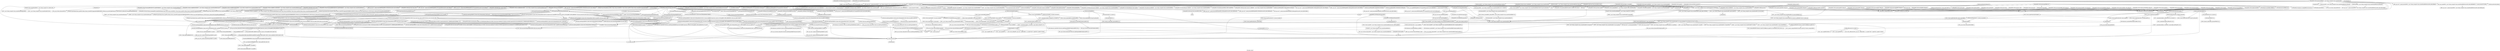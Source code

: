 digraph "Call graph: group.ll" {
	label="Call graph: group.ll";

	Node0x560715e58180 [shape=record,label="{_ZN9LAMMPS_NS5GroupC2EPNS_6LAMMPSE}"];
	Node0x560715e58180 -> Node0x560715e02100;
	Node0x560715e58180 -> Node0x560715e5e280;
	Node0x560715e58180 -> Node0x560715e5ca40;
	Node0x560715e58180 -> Node0x560715f08360;
	Node0x560715e58180 -> Node0x560715ea7ad0;
	Node0x560715e58180 -> Node0x560715eaa4f0;
	Node0x560715e58180 -> Node0x560715e599c0;
	Node0x560715e58180 -> Node0x560715ec19e0;
	Node0x560715e58180 -> Node0x560715eb6e60;
	Node0x560715e02100 [shape=record,label="{_ZN9LAMMPS_NS8PointersC2EPNS_6LAMMPSE}"];
	Node0x5607160c0900 [shape=record,label="{_ZN3fmt6v9_lmp7vformatB5cxx11ENS0_17basic_string_viewIcEENS0_17basic_format_argsINS0_20basic_format_contextINS0_8appenderEcEEEE}"];
	Node0x560715e5e280 [shape=record,label="{MPI_Comm_rank}"];
	Node0x560715f07dc0 [shape=record,label="{__gxx_personality_v0}"];
	Node0x560715e5ca40 [shape=record,label="{_Znam}"];
	Node0x560715eb6e60 [shape=record,label="{_ZN9LAMMPS_NS5utils6strdupERKNSt7__cxx1112basic_stringIcSt11char_traitsIcESaIcEEE}"];
	Node0x560715e599c0 [shape=record,label="{_ZNSaIcEC1Ev}"];
	Node0x560715ec19e0 [shape=record,label="{_ZNSt7__cxx1112basic_stringIcSt11char_traitsIcESaIcEEC2IS3_EEPKcRKS3_}"];
	Node0x560715ec19e0 -> Node0x560715ddd310;
	Node0x560715ec19e0 -> Node0x560715e79d70;
	Node0x560715ec19e0 -> Node0x560715f38fd0;
	Node0x560715ec19e0 -> Node0x560715f55aa0;
	Node0x560715ec19e0 -> Node0x560715f4db90;
	Node0x560715eaa4f0 [shape=record,label="{_ZNSt7__cxx1112basic_stringIcSt11char_traitsIcESaIcEED1Ev}"];
	Node0x560715ea7ad0 [shape=record,label="{_ZNSaIcED1Ev}"];
	Node0x560715f44890 [shape=record,label="{_ZN9LAMMPS_NS5GroupD2Ev}"];
	Node0x560715f44890 -> Node0x560715f5c190;
	Node0x560715f44890 -> Node0x560715f08360;
	Node0x560715f5c190 [shape=record,label="{_ZdaPv}"];
	Node0x560715f8d680 [shape=record,label="{_ZN9LAMMPS_NS5GroupD0Ev}"];
	Node0x560715f8d680 -> Node0x560715f85dd0;
	Node0x560715f85dd0 [shape=record,label="{_ZdlPv}"];
	Node0x560715f82920 [shape=record,label="{_ZN9LAMMPS_NS5Group6assignEiPPc}"];
	Node0x560715f82920 -> Node0x560715e599c0;
	Node0x560715f82920 -> Node0x560715ec19e0;
	Node0x560715f82920 -> Node0x560715da5b00;
	Node0x560715f82920 -> Node0x560715ea7ad0;
	Node0x560715f82920 -> Node0x560715f67cb0;
	Node0x560715f82920 -> Node0x560715eaa4f0;
	Node0x560715f82920 -> Node0x560715d5e2d0;
	Node0x560715f82920 -> Node0x560715df7580;
	Node0x560715f82920 -> Node0x560715dc6a50;
	Node0x560715f82920 -> Node0x560715da5510;
	Node0x560715f82920 -> Node0x560715da2a20;
	Node0x560715f82920 -> Node0x5607160c2510;
	Node0x560715f82920 -> Node0x560715f05850;
	Node0x560715f82920 -> Node0x560715f98890;
	Node0x560715f82920 -> Node0x560715d9dd40;
	Node0x560715f82920 -> Node0x560715f5c190;
	Node0x560715f82920 -> Node0x560715da2aa0;
	Node0x560715f82920 -> Node0x560715da2610;
	Node0x560715f82920 -> Node0x560715fd8350;
	Node0x560715f82920 -> Node0x560715eb8020;
	Node0x560715f82920 -> Node0x560715ebbed0;
	Node0x560715f82920 -> Node0x560715ffe020;
	Node0x560715f82920 -> Node0x5607160674f0;
	Node0x560715f82920 -> Node0x56071609aeb0;
	Node0x560715f82920 -> Node0x5607160c0900;
	Node0x560715f82920 -> Node0x560715dc6ad0;
	Node0x560715f82920 -> Node0x560715dd43c0;
	Node0x560715f82920 -> Node0x560715e4b560;
	Node0x560715f82920 -> Node0x560715f38fd0;
	Node0x560715f82920 -> Node0x560715fed040;
	Node0x560715f82920 -> Node0x560715e0f370;
	Node0x560715f82920 -> Node0x560715da2360;
	Node0x560715f82920 -> Node0x560715da57a0;
	Node0x560715f82920 -> Node0x5607160fd9b0;
	Node0x560715f82920 -> Node0x5607160fdc50;
	Node0x560715f82920 -> Node0x560715da4b90;
	Node0x560715f82920 -> Node0x560715da0010;
	Node0x560715f82920 -> Node0x560715d9def0;
	Node0x560715f82920 -> Node0x560715da1c50;
	Node0x560715f82920 -> Node0x560715da0280;
	Node0x560715f82920 -> Node0x560715da5120;
	Node0x560715f82920 -> Node0x560715d9f3e0;
	Node0x560715f82920 -> Node0x560715d9e590;
	Node0x560715f82920 -> Node0x560715da47e0;
	Node0x560715f82920 -> Node0x560716059d50;
	Node0x560715f82920 -> Node0x560715da5730;
	Node0x560715f82920 -> Node0x56071607e3c0;
	Node0x560715f82920 -> Node0x56071608c040;
	Node0x560715f82920 -> Node0x5607160abd90;
	Node0x560715f82920 -> Node0x560715eef3c0;
	Node0x560715f82920 -> Node0x560715ef91c0;
	Node0x560715f82920 -> Node0x560715eb6e60;
	Node0x560715f82920 -> Node0x560715f1e690;
	Node0x560715f82920 -> Node0x560715f0da10;
	Node0x560715f82920 -> Node0x560715ec7150;
	Node0x560715f82920 -> Node0x560715dd4450;
	Node0x560715f82920 -> Node0x560715ed7190;
	Node0x560715f82920 -> Node0x560715e470f0;
	Node0x560715f82920 -> Node0x560715e8ed70;
	Node0x560715f82920 -> Node0x560715e96180;
	Node0x560715f82920 -> Node0x560715fcb3e0;
	Node0x560715f82920 -> Node0x560716051130;
	Node0x560715f82920 -> Node0x560716032b50;
	Node0x560715f82920 -> Node0x56071601fa00;
	Node0x560715f82920 -> Node0x5607160126c0;
	Node0x560715f82920 -> Node0x560715ead700;
	Node0x560715f82920 -> Node0x560715e22110;
	Node0x560715f82920 -> Node0x560715e2f910;
	Node0x560715f82920 -> Node0x560715e360d0;
	Node0x560715f82920 -> Node0x560715e41e10;
	Node0x560715f82920 -> Node0x560715f0c740;
	Node0x560715f82920 -> Node0x5607160ad0d0;
	Node0x560715f82920 -> Node0x560715dc6b60;
	Node0x560715e1ee30 [shape=record,label="{_ZNKSt7__cxx1112basic_stringIcSt11char_traitsIcESaIcEE5c_strEv}"];
	Node0x560715e21080 [shape=record,label="{_ZNSt6vectorIPcSaIS0_EEixEm}"];
	Node0x560715e21e60 [shape=record,label="{_ZN9__gnu_cxx17__normal_iteratorIPNSt7__cxx1112basic_stringIcSt11char_traitsIcESaIcEEESt6vectorIS6_SaIS6_EEEppEv}"];
	Node0x560715e23810 [shape=record,label="{_ZNSt6vectorIPcSaIS0_EE4dataEv}"];
	Node0x560715e23810 -> Node0x560715e348c0;
	Node0x560715e24a40 [shape=record,label="{_ZNSt6vectorIPcSaIS0_EED2Ev}"];
	Node0x560715e24a40 -> Node0x560715e35bd0;
	Node0x560715e24a40 -> Node0x560715e36cb0;
	Node0x560715e24a40 -> Node0x560715e2fa70;
	Node0x560715e24a40 -> Node0x560715da5b00;
	Node0x560715e25200 [shape=record,label="{_ZNSt6vectorINSt7__cxx1112basic_stringIcSt11char_traitsIcESaIcEEESaIS5_EED2Ev}"];
	Node0x560715e25200 -> Node0x560715e12100;
	Node0x560715e25200 -> Node0x560715e3a0d0;
	Node0x560715e25200 -> Node0x560715e3a900;
	Node0x560715e25200 -> Node0x560715da5b00;
	Node0x560715e3c430 [shape=record,label="{_ZN9LAMMPS_NS5Group6createERKNSt7__cxx1112basic_stringIcSt11char_traitsIcESaIcEEEPi}"];
	Node0x560715e3c430 -> Node0x560715fed040;
	Node0x560715e3c430 -> Node0x560715e599c0;
	Node0x560715e3c430 -> Node0x560715ec19e0;
	Node0x560715e3c430 -> Node0x560715eb6e60;
	Node0x560715e3c430 -> Node0x560715f1e690;
	Node0x560715e3c430 -> Node0x560715f0da10;
	Node0x560715e3c430 -> Node0x560715eaa4f0;
	Node0x560715e3c430 -> Node0x560715ea7ad0;
	Node0x560715da1b10 [shape=record,label="{_ZSteqIcSt11char_traitsIcESaIcEEbRKNSt7__cxx1112basic_stringIT_T0_T1_EEPKS5_}"];
	Node0x560715da1b10 -> Node0x560715e3ce30;
	Node0x560715e3d830 [shape=record,label="{_ZN9LAMMPS_NS5Group14find_or_createEPKc}"];
	Node0x560715e3d830 -> Node0x560715e599c0;
	Node0x560715e3d830 -> Node0x560715ec19e0;
	Node0x560715e3d830 -> Node0x560715fed040;
	Node0x560715e3d830 -> Node0x560715eaa4f0;
	Node0x560715e3d830 -> Node0x560715ea7ad0;
	Node0x560715e3d830 -> Node0x560715eb6e60;
	Node0x560715e3d830 -> Node0x560715f1e690;
	Node0x560715e3d830 -> Node0x560715f0da10;
	Node0x560715f67cb0 [shape=record,label="{_ZN9LAMMPS_NS5Error3allERKNSt7__cxx1112basic_stringIcSt11char_traitsIcESaIcEEEiS8_}"];
	Node0x560715f98890 [shape=record,label="{_ZN9LAMMPS_NS5utils16missing_cmd_argsERKNSt7__cxx1112basic_stringIcSt11char_traitsIcESaIcEEEiS8_PNS_5ErrorE}"];
	Node0x560715ffe020 [shape=record,label="{strcmp}"];
	Node0x560715fed040 [shape=record,label="{_ZN9LAMMPS_NS5Group4findERKNSt7__cxx1112basic_stringIcSt11char_traitsIcESaIcEEE}"];
	Node0x560715fed040 -> Node0x560715da1b10;
	Node0x560715fd8350 [shape=record,label="{_ZN9LAMMPS_NS5Error3allIJRPcEEEvRKNSt7__cxx1112basic_stringIcSt11char_traitsIcESaIcEEEiSB_DpOT_}"];
	Node0x560715fd8350 -> Node0x560715da24f0;
	Node0x560715fd8350 -> Node0x560715da4f90;
	Node0x560715fd8350 -> Node0x560715da5d30;
	Node0x560715fcb3e0 [shape=record,label="{_ZN9LAMMPS_NS6Modify12get_fix_listEv}"];
	Node0x560716051130 [shape=record,label="{_ZNKSt6vectorIPN9LAMMPS_NS3FixESaIS2_EE5beginEv}"];
	Node0x560716051130 -> Node0x560715d9c9e0;
	Node0x560716032b50 [shape=record,label="{_ZNKSt6vectorIPN9LAMMPS_NS3FixESaIS2_EE3endEv}"];
	Node0x560716032b50 -> Node0x560715d9c9e0;
	Node0x56071601fa00 [shape=record,label="{_ZN9__gnu_cxxneIPKPN9LAMMPS_NS3FixESt6vectorIS3_SaIS3_EEEEbRKNS_17__normal_iteratorIT_T0_EESE_}"];
	Node0x56071601fa00 -> Node0x560715da5450;
	Node0x5607160126c0 [shape=record,label="{_ZNK9__gnu_cxx17__normal_iteratorIPKPN9LAMMPS_NS3FixESt6vectorIS3_SaIS3_EEEdeEv}"];
	Node0x560715dd4450 [shape=record,label="{_ZN9LAMMPS_NS5Error3allIJRPcS3_EEEvRKNSt7__cxx1112basic_stringIcSt11char_traitsIcESaIcEEEiSB_DpOT_}"];
	Node0x560715dd4450 -> Node0x560715da24f0;
	Node0x560715dd4450 -> Node0x560715dc6ad0;
	Node0x560715dd4450 -> Node0x560715da5d30;
	Node0x560715dc6b60 [shape=record,label="{_ZN9__gnu_cxx17__normal_iteratorIPKPN9LAMMPS_NS3FixESt6vectorIS3_SaIS3_EEEppEv}"];
	Node0x5607160ad0d0 [shape=record,label="{_ZN9LAMMPS_NS6Modify16get_compute_listEv}"];
	Node0x560715f0c740 [shape=record,label="{_ZNKSt6vectorIPN9LAMMPS_NS7ComputeESaIS2_EE5beginEv}"];
	Node0x560715f0c740 -> Node0x560715d9f030;
	Node0x560715e41e10 [shape=record,label="{_ZNKSt6vectorIPN9LAMMPS_NS7ComputeESaIS2_EE3endEv}"];
	Node0x560715e41e10 -> Node0x560715d9f030;
	Node0x560715e360d0 [shape=record,label="{_ZN9__gnu_cxxneIPKPN9LAMMPS_NS7ComputeESt6vectorIS3_SaIS3_EEEEbRKNS_17__normal_iteratorIT_T0_EESE_}"];
	Node0x560715e360d0 -> Node0x560715dc0410;
	Node0x560715e2f910 [shape=record,label="{_ZNK9__gnu_cxx17__normal_iteratorIPKPN9LAMMPS_NS7ComputeESt6vectorIS3_SaIS3_EEEdeEv}"];
	Node0x560715e22110 [shape=record,label="{_ZN9__gnu_cxx17__normal_iteratorIPKPN9LAMMPS_NS7ComputeESt6vectorIS3_SaIS3_EEEppEv}"];
	Node0x560715ead700 [shape=record,label="{_ZN9LAMMPS_NS6Output13get_dump_listEv}"];
	Node0x560715e96180 [shape=record,label="{_ZNKSt6vectorIPN9LAMMPS_NS4DumpESaIS2_EE5beginEv}"];
	Node0x560715e96180 -> Node0x560715dbe3a0;
	Node0x560715e8ed70 [shape=record,label="{_ZNKSt6vectorIPN9LAMMPS_NS4DumpESaIS2_EE3endEv}"];
	Node0x560715e8ed70 -> Node0x560715dbe3a0;
	Node0x560715e470f0 [shape=record,label="{_ZN9__gnu_cxxneIPKPN9LAMMPS_NS4DumpESt6vectorIS3_SaIS3_EEEEbRKNS_17__normal_iteratorIT_T0_EESE_}"];
	Node0x560715e470f0 -> Node0x560715dc20f0;
	Node0x560715ed7190 [shape=record,label="{_ZNK9__gnu_cxx17__normal_iteratorIPKPN9LAMMPS_NS4DumpESt6vectorIS3_SaIS3_EEEdeEv}"];
	Node0x560715ec7150 [shape=record,label="{_ZN9__gnu_cxx17__normal_iteratorIPKPN9LAMMPS_NS4DumpESt6vectorIS3_SaIS3_EEEppEv}"];
	Node0x560715eb8020 [shape=record,label="{_ZN9LAMMPS_NS6Modify10delete_fixERKNSt7__cxx1112basic_stringIcSt11char_traitsIcESaIcEEE}"];
	Node0x560715ebbed0 [shape=record,label="{_ZStplIcSt11char_traitsIcESaIcEENSt7__cxx1112basic_stringIT_T0_T1_EEOS8_PKS5_}"];
	Node0x560715ebbed0 -> Node0x560715dc2be0;
	Node0x560715ebbed0 -> Node0x560715dc79f0;
	Node0x560715f0da10 [shape=record,label="{_ZN9LAMMPS_NS5Error3allIJRKiEEEvRKNSt7__cxx1112basic_stringIcSt11char_traitsIcESaIcEEEiSB_DpOT_}"];
	Node0x560715f0da10 -> Node0x560715da24f0;
	Node0x560715f0da10 -> Node0x560715dc82c0;
	Node0x560715f0da10 -> Node0x560715da5d30;
	Node0x560715f1e690 [shape=record,label="{_ZN9LAMMPS_NS5Group11find_unusedEv}"];
	Node0x560715ef91c0 [shape=record,label="{_ZNK9LAMMPS_NS6Domain16get_region_by_idERKNSt7__cxx1112basic_stringIcSt11char_traitsIcESaIcEEE}"];
	Node0x560715eef3c0 [shape=record,label="{_ZN9LAMMPS_NS6Region8prematchEv}"];
	Node0x5607160abd90 [shape=record,label="{_ZN9LAMMPS_NS6Region5matchEddd}"];
	Node0x56071608c040 [shape=record,label="{_ZN9LAMMPS_NS5utils8tnumericEPKciS2_bPNS_6LAMMPSE}"];
	Node0x56071607e3c0 [shape=record,label="{_ZN9LAMMPS_NS14ValueTokenizerC1ERKNSt7__cxx1112basic_stringIcSt11char_traitsIcESaIcEEES8_}"];
	Node0x560716059d50 [shape=record,label="{_ZN9LAMMPS_NS14ValueTokenizer11next_tagintEv}"];
	Node0x560715da5730 [shape=record,label="{_ZN9LAMMPS_NS5utils8strmatchERKNSt7__cxx1112basic_stringIcSt11char_traitsIcESaIcEEES8_}"];
	Node0x560715d9dd40 [shape=record,label="{__cxa_allocate_exception}"];
	Node0x560715da47e0 [shape=record,label="{_ZN9LAMMPS_NS18TokenizerExceptionC1ERKNSt7__cxx1112basic_stringIcSt11char_traitsIcESaIcEEES8_}"];
	Node0x560715dd2540 [shape=record,label="{_ZN9LAMMPS_NS18TokenizerExceptionD2Ev}"];
	Node0x560715dd2540 -> Node0x560715eaa4f0;
	Node0x560715dd2540 -> Node0x560715dd2c70;
	Node0x5607160c2510 [shape=record,label="{__cxa_throw}"];
	Node0x560715da2a20 [shape=record,label="{__cxa_free_exception}"];
	Node0x560715d9e590 [shape=record,label="{_ZN9LAMMPS_NS14ValueTokenizerD2Ev}"];
	Node0x560715d9e590 -> Node0x560715dd4960;
	Node0x560715da2610 [shape=record,label="{llvm.eh.typeid.for}"];
	Node0x560715da2aa0 [shape=record,label="{__cxa_begin_catch}"];
	Node0x560715d9f3e0 [shape=record,label="{_ZN9LAMMPS_NS5Error3allIJRPcPKcEEEvRKNSt7__cxx1112basic_stringIcSt11char_traitsIcESaIcEEEiSD_DpOT_}"];
	Node0x560715d9f3e0 -> Node0x560715da24f0;
	Node0x560715d9f3e0 -> Node0x560715dd6880;
	Node0x560715d9f3e0 -> Node0x560715da5d30;
	Node0x560715da5510 [shape=record,label="{__cxa_end_catch}"];
	Node0x560715da5b00 [shape=record,label="{__clang_call_terminate}"];
	Node0x560715da5b00 -> Node0x560715da2aa0;
	Node0x560715da5b00 -> Node0x560715dda790;
	Node0x560715dda790 [shape=record,label="{_ZSt9terminatev}"];
	Node0x560715da5120 [shape=record,label="{_ZN9LAMMPS_NS8Variable4findEPKc}"];
	Node0x560715da0280 [shape=record,label="{_ZN9LAMMPS_NS8Variable9atomstyleEi}"];
	Node0x560715da1c50 [shape=record,label="{_ZN9LAMMPS_NS6Memory6createIdEEPT_RS3_iPKc}"];
	Node0x560715da1c50 -> Node0x560715ddc870;
	Node0x560715d9def0 [shape=record,label="{_ZN9LAMMPS_NS8Variable12compute_atomEiiPdii}"];
	Node0x560715da0010 [shape=record,label="{_ZN9LAMMPS_NS6Memory7destroyIdEEvRPT_}"];
	Node0x560715da0010 -> Node0x560715de1d30;
	Node0x560715da4b90 [shape=record,label="{_ZN9LAMMPS_NS5Group13add_moleculesEii}"];
	Node0x560715da4b90 -> Node0x560715de9280;
	Node0x560715da4b90 -> Node0x560715dea5b0;
	Node0x560715da4b90 -> Node0x560715deb560;
	Node0x560715da4b90 -> Node0x560715ded400;
	Node0x560715da4b90 -> Node0x560715dee2a0;
	Node0x560715da4b90 -> Node0x560715def120;
	Node0x560715da4b90 -> Node0x560715defb10;
	Node0x560715da4b90 -> Node0x560715df0a10;
	Node0x560715da4b90 -> Node0x560715df3020;
	Node0x560715da4b90 -> Node0x560715df3880;
	Node0x560715da4b90 -> Node0x560715df4c00;
	Node0x560715da4b90 -> Node0x560715dd43c0;
	Node0x560715da4b90 -> Node0x560715dfabf0;
	Node0x560715da4b90 -> Node0x560715df5cb0;
	Node0x560715da4b90 -> Node0x560715df6b30;
	Node0x560715da4b90 -> Node0x560715df7760;
	Node0x560715da4b90 -> Node0x560715df91f0;
	Node0x560715da4b90 -> Node0x560715dfa250;
	Node0x560715da4b90 -> Node0x560715f85dd0;
	Node0x5607160fdc50 [shape=record,label="{_ZNSaIiEC2Ev}"];
	Node0x5607160fdc50 -> Node0x560715dfc4a0;
	Node0x5607160fd9b0 [shape=record,label="{_ZNSt6vectorIiSaIiEEC2EmRKS0_}"];
	Node0x5607160fd9b0 -> Node0x560715dfd2e0;
	Node0x5607160fd9b0 -> Node0x560715e01470;
	Node0x5607160fd9b0 -> Node0x560715e023b0;
	Node0x5607160fd9b0 -> Node0x560715e02d80;
	Node0x560715da57a0 [shape=record,label="{_ZNSaIiED2Ev}"];
	Node0x560715da57a0 -> Node0x560715e060b0;
	Node0x560715da2360 [shape=record,label="{_ZNSt6vectorIiSaIiEEixEm}"];
	Node0x560715e0f370 [shape=record,label="{_ZNSt6vectorIiSaIiEED2Ev}"];
	Node0x560715e0f370 -> Node0x560715e07120;
	Node0x560715e0f370 -> Node0x560715e08a50;
	Node0x560715e0f370 -> Node0x560715e02d80;
	Node0x560715e0f370 -> Node0x560715da5b00;
	Node0x56071609aeb0 [shape=record,label="{_ZNSt7__cxx1112basic_stringIcSt11char_traitsIcESaIcEEpLERKS4_}"];
	Node0x5607160674f0 [shape=record,label="{_ZN9LAMMPS_NS6Modify7add_fixERKNSt7__cxx1112basic_stringIcSt11char_traitsIcESaIcEEEi}"];
	Node0x560715f05850 [shape=record,label="{_ZN9LAMMPS_NS15LAMMPSExceptionC2ERKS0_}"];
	Node0x560715f05850 -> Node0x560715e0a5d0;
	Node0x560715f05850 -> Node0x560715e0bd70;
	Node0x560715f05850 -> Node0x560715dd2c70;
	Node0x560715e0e820 [shape=record,label="{_ZN9LAMMPS_NS15LAMMPSExceptionD2Ev}"];
	Node0x560715e0e820 -> Node0x560715eaa4f0;
	Node0x560715e0e820 -> Node0x560715dd2c70;
	Node0x560715dc6a50 [shape=record,label="{MPI_Allreduce}"];
	Node0x560715df7580 [shape=record,label="{_ZN9LAMMPS_NS5utils7logmesgIJRPcEEEvPNS_6LAMMPSERKNSt7__cxx1112basic_stringIcSt11char_traitsIcESaIcEEEDpOT_}"];
	Node0x560715df7580 -> Node0x560715da24f0;
	Node0x560715df7580 -> Node0x560715da4f90;
	Node0x560715df7580 -> Node0x560715e10c10;
	Node0x560715d5e2d0 [shape=record,label="{_ZN9LAMMPS_NS5utils7logmesgIJRdRPcEEEvPNS_6LAMMPSERKNSt7__cxx1112basic_stringIcSt11char_traitsIcESaIcEEEDpOT_}"];
	Node0x560715d5e2d0 -> Node0x560715da24f0;
	Node0x560715d5e2d0 -> Node0x560715e12d10;
	Node0x560715d5e2d0 -> Node0x560715e10c10;
	Node0x560715e13430 [shape=record,label="{_ZN9LAMMPS_NS5Group6assignERKNSt7__cxx1112basic_stringIcSt11char_traitsIcESaIcEEE}"];
	Node0x560715e13430 -> Node0x560715e14680;
	Node0x560715e13430 -> Node0x560715e15680;
	Node0x560715e13430 -> Node0x560715e17030;
	Node0x560715e13430 -> Node0x560715e178c0;
	Node0x560715e13430 -> Node0x560715e1a580;
	Node0x560715e13430 -> Node0x560715e1b9c0;
	Node0x560715e13430 -> Node0x560715e1c100;
	Node0x560715e13430 -> Node0x560715e1dab0;
	Node0x560715e13430 -> Node0x560715e1e520;
	Node0x560715e13430 -> Node0x560715e1ee30;
	Node0x560715e13430 -> Node0x560715e21080;
	Node0x560715e13430 -> Node0x560715e21e60;
	Node0x560715e13430 -> Node0x560715e25200;
	Node0x560715e13430 -> Node0x560715e24a40;
	Node0x560715e13430 -> Node0x560715e23810;
	Node0x560715e13430 -> Node0x560715f82920;
	Node0x560715e1dab0 [shape=record,label="{_ZN9__gnu_cxxneIPNSt7__cxx1112basic_stringIcSt11char_traitsIcESaIcEEESt6vectorIS6_SaIS6_EEEEbRKNS_17__normal_iteratorIT_T0_EESG_}"];
	Node0x560715e1dab0 -> Node0x560715e32340;
	Node0x560715e14680 [shape=record,label="{_ZN9LAMMPS_NS5utils11split_wordsERKNSt7__cxx1112basic_stringIcSt11char_traitsIcESaIcEEE}"];
	Node0x560715e15680 [shape=record,label="{_ZNKSt6vectorINSt7__cxx1112basic_stringIcSt11char_traitsIcESaIcEEESaIS5_EE4sizeEv}"];
	Node0x560715e17030 [shape=record,label="{_ZNSaIPcEC2Ev}"];
	Node0x560715e17030 -> Node0x560715e28d60;
	Node0x560715e178c0 [shape=record,label="{_ZNSt6vectorIPcSaIS0_EEC2EmRKS1_}"];
	Node0x560715e178c0 -> Node0x560715e2af30;
	Node0x560715e178c0 -> Node0x560715e2cd00;
	Node0x560715e178c0 -> Node0x560715e2d9b0;
	Node0x560715e178c0 -> Node0x560715e2fa70;
	Node0x560715e1a580 [shape=record,label="{_ZNSaIPcED2Ev}"];
	Node0x560715e1a580 -> Node0x560715e2ff50;
	Node0x560715e1b9c0 [shape=record,label="{_ZNSt6vectorINSt7__cxx1112basic_stringIcSt11char_traitsIcESaIcEEESaIS5_EE5beginEv}"];
	Node0x560715e1b9c0 -> Node0x560715e30b20;
	Node0x560715e1c100 [shape=record,label="{_ZNSt6vectorINSt7__cxx1112basic_stringIcSt11char_traitsIcESaIcEEESaIS5_EE3endEv}"];
	Node0x560715e1c100 -> Node0x560715e30b20;
	Node0x560715e1e520 [shape=record,label="{_ZNK9__gnu_cxx17__normal_iteratorIPNSt7__cxx1112basic_stringIcSt11char_traitsIcESaIcEEESt6vectorIS6_SaIS6_EEEdeEv}"];
	Node0x560715f11ef0 [shape=record,label="{_ZNSt12_Vector_baseINSt7__cxx1112basic_stringIcSt11char_traitsIcESaIcEEESaIS5_EE12_Vector_implD2Ev}"];
	Node0x560715f11ef0 -> Node0x560715f165f0;
	Node0x560715f15b90 [shape=record,label="{_ZNSt16allocator_traitsISaINSt7__cxx1112basic_stringIcSt11char_traitsIcESaIcEEEEE10deallocateERS6_PS5_m}"];
	Node0x560715f15b90 -> Node0x560715f16fd0;
	Node0x560715de9280 [shape=record,label="{_Znwm}"];
	Node0x560715dea5b0 [shape=record,label="{llvm.memset.p0.i64}"];
	Node0x560715deb560 [shape=record,label="{_ZNSt3mapIiiSt4lessIiESaISt4pairIKiiEEEC2Ev}"];
	Node0x560715deb560 -> Node0x560715e3e930;
	Node0x560715def120 [shape=record,label="{_ZSteqRKSt17_Rb_tree_iteratorISt4pairIKiiEES5_}"];
	Node0x560715ded400 [shape=record,label="{_ZNSt3mapIiiSt4lessIiESaISt4pairIKiiEEE4findERS3_}"];
	Node0x560715ded400 -> Node0x560715e3ff20;
	Node0x560715dee2a0 [shape=record,label="{_ZNSt3mapIiiSt4lessIiESaISt4pairIKiiEEE3endEv}"];
	Node0x560715dee2a0 -> Node0x560715e41790;
	Node0x560715defb10 [shape=record,label="{_ZNSt3mapIiiSt4lessIiESaISt4pairIKiiEEEixERS3_}"];
	Node0x560715defb10 -> Node0x560715e43760;
	Node0x560715defb10 -> Node0x560715dee2a0;
	Node0x560715defb10 -> Node0x560715def120;
	Node0x560715defb10 -> Node0x560715e44c40;
	Node0x560715defb10 -> Node0x560715e46b30;
	Node0x560715defb10 -> Node0x560715e47300;
	Node0x560715defb10 -> Node0x560715e5f850;
	Node0x560715defb10 -> Node0x560715e61dc0;
	Node0x560715defb10 -> Node0x560715e62270;
	Node0x560715defb10 -> Node0x560715dd43c0;
	Node0x560715df0a10 [shape=record,label="{_ZNKSt3mapIiiSt4lessIiESaISt4pairIKiiEEE4sizeEv}"];
	Node0x560715df0a10 -> Node0x560715e630e0;
	Node0x560715df3020 [shape=record,label="{_ZN9LAMMPS_NS6Memory6createIiEEPT_RS3_iPKc}"];
	Node0x560715df3020 -> Node0x560715ddc870;
	Node0x560715df3880 [shape=record,label="{_ZNSt17_Rb_tree_iteratorISt4pairIKiiEEC2Ev}"];
	Node0x560715df4c00 [shape=record,label="{_ZNSt3mapIiiSt4lessIiESaISt4pairIKiiEEE5beginEv}"];
	Node0x560715df4c00 -> Node0x560715e63880;
	Node0x560715dd43c0 [shape=record,label="{llvm.memcpy.p0.p0.i64}"];
	Node0x560715df5cb0 [shape=record,label="{_ZStneRKSt17_Rb_tree_iteratorISt4pairIKiiEES5_}"];
	Node0x560715df6b30 [shape=record,label="{_ZNKSt17_Rb_tree_iteratorISt4pairIKiiEEptEv}"];
	Node0x560715df6b30 -> Node0x560715e643c0;
	Node0x560715df7760 [shape=record,label="{_ZNSt17_Rb_tree_iteratorISt4pairIKiiEEppEv}"];
	Node0x560715df7760 -> Node0x560715e65cd0;
	Node0x560715e67880 [shape=record,label="{_ZN9LAMMPS_NS5Group7molringEiPcPv}"];
	Node0x560715e67880 -> Node0x560715e6aea0;
	Node0x560715e67880 -> Node0x560715defb10;
	Node0x560715e67880 -> Node0x560715ded400;
	Node0x560715e67880 -> Node0x560715dee2a0;
	Node0x560715e67880 -> Node0x560715df5cb0;
	Node0x560715df91f0 [shape=record,label="{_ZN9LAMMPS_NS4Comm4ringEiiPviPFviPcS1_ES1_S1_i}"];
	Node0x560715dfa250 [shape=record,label="{_ZNSt3mapIiiSt4lessIiESaISt4pairIKiiEEED2Ev}"];
	Node0x560715dfa250 -> Node0x560715e6c260;
	Node0x560715dfabf0 [shape=record,label="{_ZN9LAMMPS_NS6Memory7destroyIiEEvRPT_}"];
	Node0x560715dfabf0 -> Node0x560715de1d30;
	Node0x560715e6aea0 [shape=record,label="{_ZNSt3mapIiiSt4lessIiESaISt4pairIKiiEEE5clearEv}"];
	Node0x560715e6aea0 -> Node0x560715e6e590;
	Node0x560715e6fe40 [shape=record,label="{_ZN9LAMMPS_NS5Group13write_restartEP8_IO_FILE}"];
	Node0x560715e6fe40 -> Node0x560715e70a40;
	Node0x560715e6fe40 -> Node0x560715e72960;
	Node0x560715e70a40 [shape=record,label="{fwrite}"];
	Node0x560715e72960 [shape=record,label="{strlen}"];
	Node0x560715e74b20 [shape=record,label="{_ZN9LAMMPS_NS5Group12read_restartEP8_IO_FILE}"];
	Node0x560715e74b20 -> Node0x560715f5c190;
	Node0x560715e74b20 -> Node0x560715e75850;
	Node0x560715e74b20 -> Node0x560715e77150;
	Node0x560715e74b20 -> Node0x560715e5ca40;
	Node0x560715e75850 [shape=record,label="{_ZN9LAMMPS_NS5utils6sfreadEPKciPvmmP8_IO_FILES2_PNS_5ErrorE}"];
	Node0x560715e77150 [shape=record,label="{MPI_Bcast}"];
	Node0x560715e78000 [shape=record,label="{_ZN9LAMMPS_NS5Group9count_allEv}"];
	Node0x560715e78000 -> Node0x560715dc6a50;
	Node0x560715e7a390 [shape=record,label="{_ZN9LAMMPS_NS5Group5countEi}"];
	Node0x560715e7a390 -> Node0x560715dc6a50;
	Node0x560715e7ba30 [shape=record,label="{_ZN9LAMMPS_NS5Group5countEiPNS_6RegionE}"];
	Node0x560715e7ba30 -> Node0x560715eef3c0;
	Node0x560715e7ba30 -> Node0x5607160abd90;
	Node0x560715e7ba30 -> Node0x560715dc6a50;
	Node0x560715e7e4a0 [shape=record,label="{_ZN9LAMMPS_NS5Group4massEi}"];
	Node0x560715e7e4a0 -> Node0x560715dc6a50;
	Node0x560715e7ee40 [shape=record,label="{_ZN9LAMMPS_NS5Group4massEiPNS_6RegionE}"];
	Node0x560715e7ee40 -> Node0x560715eef3c0;
	Node0x560715e7ee40 -> Node0x5607160abd90;
	Node0x560715e7ee40 -> Node0x560715dc6a50;
	Node0x560715e85fb0 [shape=record,label="{_ZN9LAMMPS_NS5Group6chargeEi}"];
	Node0x560715e85fb0 -> Node0x560715dc6a50;
	Node0x560715e86be0 [shape=record,label="{_ZN9LAMMPS_NS5Group6chargeEiPNS_6RegionE}"];
	Node0x560715e86be0 -> Node0x560715eef3c0;
	Node0x560715e86be0 -> Node0x5607160abd90;
	Node0x560715e86be0 -> Node0x560715dc6a50;
	Node0x560715e893d0 [shape=record,label="{_ZN9LAMMPS_NS5Group6boundsEiPd}"];
	Node0x560715e893d0 -> Node0x560715dc6a50;
	Node0x560715e89c20 [shape=record,label="{_ZN9LAMMPS_NS5Group6boundsEiPdPNS_6RegionE}"];
	Node0x560715e89c20 -> Node0x560715eef3c0;
	Node0x560715e89c20 -> Node0x5607160abd90;
	Node0x560715e89c20 -> Node0x560715dc6a50;
	Node0x560715e8e1e0 [shape=record,label="{_ZN9LAMMPS_NS5Group3xcmEidPd}"];
	Node0x560715e8e1e0 -> Node0x560715e8f0a0;
	Node0x560715e8e1e0 -> Node0x560715e8f950;
	Node0x560715e8e1e0 -> Node0x560715dc6a50;
	Node0x560715e8f0a0 [shape=record,label="{_ZN9LAMMPS_NS6Domain5unmapEPKdiPd}"];
	Node0x560715e8f950 [shape=record,label="{llvm.fmuladd.f64}"];
	Node0x56071610efc0 [shape=record,label="{_ZN9LAMMPS_NS5Group3xcmEidPdPNS_6RegionE}"];
	Node0x56071610efc0 -> Node0x560715eef3c0;
	Node0x56071610efc0 -> Node0x5607160abd90;
	Node0x56071610efc0 -> Node0x560715e8f0a0;
	Node0x56071610efc0 -> Node0x560715e8f950;
	Node0x56071610efc0 -> Node0x560715dc6a50;
	Node0x56071610f3b0 [shape=record,label="{_ZN9LAMMPS_NS5Group3vcmEidPd}"];
	Node0x56071610f3b0 -> Node0x560715e8f950;
	Node0x56071610f3b0 -> Node0x560715dc6a50;
	Node0x56071610f430 [shape=record,label="{_ZN9LAMMPS_NS5Group3vcmEidPdPNS_6RegionE}"];
	Node0x56071610f430 -> Node0x560715eef3c0;
	Node0x56071610f430 -> Node0x5607160abd90;
	Node0x56071610f430 -> Node0x560715e8f950;
	Node0x56071610f430 -> Node0x560715dc6a50;
	Node0x56071610f890 [shape=record,label="{_ZN9LAMMPS_NS5Group3fcmEiPd}"];
	Node0x56071610f890 -> Node0x560715dc6a50;
	Node0x56071610f910 [shape=record,label="{_ZN9LAMMPS_NS5Group3fcmEiPdPNS_6RegionE}"];
	Node0x56071610f910 -> Node0x560715eef3c0;
	Node0x56071610f910 -> Node0x5607160abd90;
	Node0x56071610f910 -> Node0x560715dc6a50;
	Node0x56071610f9c0 [shape=record,label="{_ZN9LAMMPS_NS5Group2keEi}"];
	Node0x56071610f9c0 -> Node0x560715e8f950;
	Node0x56071610f9c0 -> Node0x560715dc6a50;
	Node0x56071610faf0 [shape=record,label="{_ZN9LAMMPS_NS5Group2keEiPNS_6RegionE}"];
	Node0x56071610faf0 -> Node0x560715eef3c0;
	Node0x56071610faf0 -> Node0x5607160abd90;
	Node0x56071610faf0 -> Node0x560715e8f950;
	Node0x56071610faf0 -> Node0x560715dc6a50;
	Node0x56071610ff50 [shape=record,label="{_ZN9LAMMPS_NS5Group8gyrationEidPd}"];
	Node0x56071610ff50 -> Node0x560715e8f0a0;
	Node0x56071610ff50 -> Node0x560715e8f950;
	Node0x56071610ff50 -> Node0x56071610ffd0;
	Node0x56071610ff50 -> Node0x560715dc6a50;
	Node0x56071610ffd0 [shape=record,label="{sqrt}"];
	Node0x560716110050 [shape=record,label="{_ZN9LAMMPS_NS5Group8gyrationEidPdPNS_6RegionE}"];
	Node0x560716110050 -> Node0x560715eef3c0;
	Node0x560716110050 -> Node0x5607160abd90;
	Node0x560716110050 -> Node0x560715e8f0a0;
	Node0x560716110050 -> Node0x560715e8f950;
	Node0x560716110050 -> Node0x56071610ffd0;
	Node0x560716110050 -> Node0x560715dc6a50;
	Node0x560716110250 [shape=record,label="{_ZN9LAMMPS_NS5Group6angmomEiPdS1_}"];
	Node0x560716110250 -> Node0x560715e8f0a0;
	Node0x560716110250 -> Node0x560715e8f950;
	Node0x560716110250 -> Node0x560715dc6a50;
	Node0x560716113210 [shape=record,label="{_ZN9LAMMPS_NS5Group6angmomEiPdS1_PNS_6RegionE}"];
	Node0x560716113210 -> Node0x560715eef3c0;
	Node0x560716113210 -> Node0x5607160abd90;
	Node0x560716113210 -> Node0x560715e8f0a0;
	Node0x560716113210 -> Node0x560715e8f950;
	Node0x560716113210 -> Node0x560715dc6a50;
	Node0x560716113670 [shape=record,label="{_ZN9LAMMPS_NS5Group6torqueEiPdS1_}"];
	Node0x560716113670 -> Node0x560715e8f0a0;
	Node0x560716113670 -> Node0x560715e8f950;
	Node0x560716113670 -> Node0x560715dc6a50;
	Node0x5607161136f0 [shape=record,label="{_ZN9LAMMPS_NS5Group6torqueEiPdS1_PNS_6RegionE}"];
	Node0x5607161136f0 -> Node0x560715eef3c0;
	Node0x5607161136f0 -> Node0x5607160abd90;
	Node0x5607161136f0 -> Node0x560715e8f0a0;
	Node0x5607161136f0 -> Node0x560715e8f950;
	Node0x5607161136f0 -> Node0x560715dc6a50;
	Node0x5607161138c0 [shape=record,label="{_ZN9LAMMPS_NS5Group7inertiaEiPdPA3_d}"];
	Node0x5607161138c0 -> Node0x560715e8f0a0;
	Node0x5607161138c0 -> Node0x560715e8f950;
	Node0x5607161138c0 -> Node0x560715dc6a50;
	Node0x560716113d20 [shape=record,label="{_ZN9LAMMPS_NS5Group7inertiaEiPdPA3_dPNS_6RegionE}"];
	Node0x560716113d20 -> Node0x560715eef3c0;
	Node0x560716113d20 -> Node0x5607160abd90;
	Node0x560716113d20 -> Node0x560715e8f0a0;
	Node0x560716113d20 -> Node0x560715e8f950;
	Node0x560716113d20 -> Node0x560715dc6a50;
	Node0x560716114030 [shape=record,label="{_ZN9LAMMPS_NS5Group5omegaEPdPA3_dS1_}"];
	Node0x560716114030 -> Node0x560715e8f950;
	Node0x560716114030 -> Node0x560716114340;
	Node0x560716114030 -> Node0x560715e942c0;
	Node0x560716114030 -> Node0x560715e93ad0;
	Node0x560716114030 -> Node0x560715e921d0;
	Node0x560716114030 -> Node0x560715ea7ad0;
	Node0x560716114030 -> Node0x560715eaa4f0;
	Node0x560716114030 -> Node0x560715f67cb0;
	Node0x560716114030 -> Node0x560715ec19e0;
	Node0x560716114030 -> Node0x560715e599c0;
	Node0x560716114030 -> Node0x560715e91920;
	Node0x560715e91920 [shape=record,label="{_ZN9MathEigen7jacobi3EPA3_KdPdPA3_d}"];
	Node0x560715e921d0 [shape=record,label="{_ZN9MathExtra6cross3EPKdS1_Pd}"];
	Node0x560715e921d0 -> Node0x560715e8f950;
	Node0x560715e93ad0 [shape=record,label="{_ZN9MathExtra4dot3EPKdS1_}"];
	Node0x560715e93ad0 -> Node0x560715e8f950;
	Node0x560715e942c0 [shape=record,label="{_ZN9MathExtra7negate3EPd}"];
	Node0x560716114340 [shape=record,label="{_ZN9MathExtra15angmom_to_omegaEPdS0_S0_S0_S0_S0_}"];
	Node0x560715f08360 [shape=record,label="{_ZN9LAMMPS_NS8PointersD2Ev}"];
	Node0x5607161143f0 [shape=record,label="{_ZN9LAMMPS_NS8PointersD0Ev}"];
	Node0x5607161143f0 -> Node0x560715f08360;
	Node0x5607161143f0 -> Node0x560715f85dd0;
	Node0x560715dd2c70 [shape=record,label="{_ZNSt9exceptionD2Ev}"];
	Node0x5607161144a0 [shape=record,label="{_ZN9LAMMPS_NS18TokenizerExceptionD0Ev}"];
	Node0x5607161144a0 -> Node0x560715dd2540;
	Node0x5607161144a0 -> Node0x560715f85dd0;
	Node0x560716114550 [shape=record,label="{_ZNK9LAMMPS_NS18TokenizerException4whatEv}"];
	Node0x560716114550 -> Node0x560715e1ee30;
	Node0x560715dd4960 [shape=record,label="{_ZN9LAMMPS_NS9TokenizerD2Ev}"];
	Node0x560715dd4960 -> Node0x560715eaa4f0;
	Node0x560715e0a5d0 [shape=record,label="{_ZNSt9exceptionC2ERKS_}"];
	Node0x560715e0bd70 [shape=record,label="{_ZNSt7__cxx1112basic_stringIcSt11char_traitsIcESaIcEEC1ERKS4_}"];
	Node0x560716114600 [shape=record,label="{_ZN9LAMMPS_NS15LAMMPSExceptionD0Ev}"];
	Node0x560716114600 -> Node0x560715e0e820;
	Node0x560716114600 -> Node0x560715f85dd0;
	Node0x5607161146b0 [shape=record,label="{_ZNK9LAMMPS_NS15LAMMPSException4whatEv}"];
	Node0x5607161146b0 -> Node0x560715e1ee30;
	Node0x560715e3e930 [shape=record,label="{_ZNSt8_Rb_treeIiSt4pairIKiiESt10_Select1stIS2_ESt4lessIiESaIS2_EEC2Ev}"];
	Node0x560715e3e930 -> Node0x560716114730;
	Node0x560716114730 [shape=record,label="{_ZNSt8_Rb_treeIiSt4pairIKiiESt10_Select1stIS2_ESt4lessIiESaIS2_EE13_Rb_tree_implIS6_Lb1EEC2Ev}"];
	Node0x560716114730 -> Node0x560715e95c00;
	Node0x560716114730 -> Node0x560715e96890;
	Node0x560716114730 -> Node0x560715ea4310;
	Node0x560715e95c00 [shape=record,label="{_ZNSaISt13_Rb_tree_nodeISt4pairIKiiEEEC2Ev}"];
	Node0x560715e95c00 -> Node0x560715ea5be0;
	Node0x560715e96890 [shape=record,label="{_ZNSt20_Rb_tree_key_compareISt4lessIiEEC2Ev}"];
	Node0x560715ea4310 [shape=record,label="{_ZNSt15_Rb_tree_headerC2Ev}"];
	Node0x560715ea4310 -> Node0x560715ea89a0;
	Node0x560715ea4310 -> Node0x560715da5b00;
	Node0x560715ea5be0 [shape=record,label="{_ZN9__gnu_cxx13new_allocatorISt13_Rb_tree_nodeISt4pairIKiiEEEC2Ev}"];
	Node0x560715ea89a0 [shape=record,label="{_ZNSt15_Rb_tree_header8_M_resetEv}"];
	Node0x560715e6c260 [shape=record,label="{_ZNSt8_Rb_treeIiSt4pairIKiiESt10_Select1stIS2_ESt4lessIiESaIS2_EED2Ev}"];
	Node0x560715e6c260 -> Node0x560715eaad90;
	Node0x560715e6c260 -> Node0x560715eab990;
	Node0x560715e6c260 -> Node0x560715eadaa0;
	Node0x560715e6c260 -> Node0x560715da5b00;
	Node0x560715eab990 [shape=record,label="{_ZNSt8_Rb_treeIiSt4pairIKiiESt10_Select1stIS2_ESt4lessIiESaIS2_EE8_M_eraseEPSt13_Rb_tree_nodeIS2_E}"];
	Node0x560715eab990 -> Node0x560715eae420;
	Node0x560715eab990 -> Node0x560715eab990;
	Node0x560715eab990 -> Node0x560715eaea80;
	Node0x560715eab990 -> Node0x560715eaf900;
	Node0x560715eaad90 [shape=record,label="{_ZNSt8_Rb_treeIiSt4pairIKiiESt10_Select1stIS2_ESt4lessIiESaIS2_EE8_M_beginEv}"];
	Node0x560715eadaa0 [shape=record,label="{_ZNSt8_Rb_treeIiSt4pairIKiiESt10_Select1stIS2_ESt4lessIiESaIS2_EE13_Rb_tree_implIS6_Lb1EED2Ev}"];
	Node0x560715eadaa0 -> Node0x560715eb0870;
	Node0x560715eae420 [shape=record,label="{_ZNSt8_Rb_treeIiSt4pairIKiiESt10_Select1stIS2_ESt4lessIiESaIS2_EE8_S_rightEPSt18_Rb_tree_node_base}"];
	Node0x560715eaea80 [shape=record,label="{_ZNSt8_Rb_treeIiSt4pairIKiiESt10_Select1stIS2_ESt4lessIiESaIS2_EE7_S_leftEPSt18_Rb_tree_node_base}"];
	Node0x560715eaf900 [shape=record,label="{_ZNSt8_Rb_treeIiSt4pairIKiiESt10_Select1stIS2_ESt4lessIiESaIS2_EE12_M_drop_nodeEPSt13_Rb_tree_nodeIS2_E}"];
	Node0x560715eaf900 -> Node0x560715eb3140;
	Node0x560715eaf900 -> Node0x560715eb5790;
	Node0x560715eb3140 [shape=record,label="{_ZNSt8_Rb_treeIiSt4pairIKiiESt10_Select1stIS2_ESt4lessIiESaIS2_EE15_M_destroy_nodeEPSt13_Rb_tree_nodeIS2_E}"];
	Node0x560715eb3140 -> Node0x560715eb7770;
	Node0x560715eb3140 -> Node0x560715e643c0;
	Node0x560715eb3140 -> Node0x560715eb82f0;
	Node0x560715eb3140 -> Node0x560715da5b00;
	Node0x560715eb5790 [shape=record,label="{_ZNSt8_Rb_treeIiSt4pairIKiiESt10_Select1stIS2_ESt4lessIiESaIS2_EE11_M_put_nodeEPSt13_Rb_tree_nodeIS2_E}"];
	Node0x560715eb5790 -> Node0x560715eb7770;
	Node0x560715eb5790 -> Node0x560715eba460;
	Node0x560715eb5790 -> Node0x560715da5b00;
	Node0x560715eb82f0 [shape=record,label="{_ZNSt16allocator_traitsISaISt13_Rb_tree_nodeISt4pairIKiiEEEE7destroyIS3_EEvRS5_PT_}"];
	Node0x560715eb82f0 -> Node0x560715eba810;
	Node0x560715eb7770 [shape=record,label="{_ZNSt8_Rb_treeIiSt4pairIKiiESt10_Select1stIS2_ESt4lessIiESaIS2_EE21_M_get_Node_allocatorEv}"];
	Node0x560715e643c0 [shape=record,label="{_ZNSt13_Rb_tree_nodeISt4pairIKiiEE9_M_valptrEv}"];
	Node0x560715e643c0 -> Node0x560715ebb2f0;
	Node0x560715eba810 [shape=record,label="{_ZN9__gnu_cxx13new_allocatorISt13_Rb_tree_nodeISt4pairIKiiEEE7destroyIS4_EEvPT_}"];
	Node0x560715ebb2f0 [shape=record,label="{_ZN9__gnu_cxx16__aligned_membufISt4pairIKiiEE6_M_ptrEv}"];
	Node0x560715ebb2f0 -> Node0x560715ebc580;
	Node0x560715ebc580 [shape=record,label="{_ZN9__gnu_cxx16__aligned_membufISt4pairIKiiEE7_M_addrEv}"];
	Node0x560715eba460 [shape=record,label="{_ZNSt16allocator_traitsISaISt13_Rb_tree_nodeISt4pairIKiiEEEE10deallocateERS5_PS4_m}"];
	Node0x560715eba460 -> Node0x560715ebf9e0;
	Node0x560715ebf9e0 [shape=record,label="{_ZN9__gnu_cxx13new_allocatorISt13_Rb_tree_nodeISt4pairIKiiEEE10deallocateEPS5_m}"];
	Node0x560715ebf9e0 -> Node0x560715f85dd0;
	Node0x560715eb0870 [shape=record,label="{_ZNSaISt13_Rb_tree_nodeISt4pairIKiiEEED2Ev}"];
	Node0x560715eb0870 -> Node0x560715ec29a0;
	Node0x560715ec29a0 [shape=record,label="{_ZN9__gnu_cxx13new_allocatorISt13_Rb_tree_nodeISt4pairIKiiEEED2Ev}"];
	Node0x560715dfc4a0 [shape=record,label="{_ZN9__gnu_cxx13new_allocatorIiEC2Ev}"];
	Node0x560715e060b0 [shape=record,label="{_ZN9__gnu_cxx13new_allocatorIiED2Ev}"];
	Node0x560715ddd310 [shape=record,label="{_ZNSt7__cxx1112basic_stringIcSt11char_traitsIcESaIcEE13_M_local_dataEv}"];
	Node0x560715e79d70 [shape=record,label="{_ZNSt7__cxx1112basic_stringIcSt11char_traitsIcESaIcEE12_Alloc_hiderC1EPcRKS3_}"];
	Node0x560715f55aa0 [shape=record,label="{_ZNSt7__cxx1112basic_stringIcSt11char_traitsIcESaIcEE12_M_constructIPKcEEvT_S8_}"];
	Node0x560715f55aa0 -> Node0x560715ec5970;
	Node0x560715f38fd0 [shape=record,label="{_ZNSt11char_traitsIcE6lengthEPKc}"];
	Node0x560715f38fd0 -> Node0x560715ec79b0;
	Node0x560715f38fd0 -> Node0x560715e72960;
	Node0x560715f4db90 [shape=record,label="{_ZNSt7__cxx1112basic_stringIcSt11char_traitsIcESaIcEE12_Alloc_hiderD2Ev}"];
	Node0x560715f4db90 -> Node0x560715ec9490;
	Node0x560715ec5970 [shape=record,label="{_ZNSt7__cxx1112basic_stringIcSt11char_traitsIcESaIcEE16_M_construct_auxIPKcEEvT_S8_St12__false_type}"];
	Node0x560715ec5970 -> Node0x560715ec99a0;
	Node0x560715ec99a0 [shape=record,label="{_ZNSt7__cxx1112basic_stringIcSt11char_traitsIcESaIcEE12_M_constructIPKcEEvT_S8_St20forward_iterator_tag}"];
	Node0x560715ec99a0 -> Node0x560715ecab70;
	Node0x560715ec99a0 -> Node0x560715ecda70;
	Node0x560715ec99a0 -> Node0x560715ecf530;
	Node0x560715ec99a0 -> Node0x560715ecffa0;
	Node0x560715ec99a0 -> Node0x560715ed33c0;
	Node0x560715ec99a0 -> Node0x560715ed4bc0;
	Node0x560715ec99a0 -> Node0x560715ed6d30;
	Node0x560715ec99a0 -> Node0x560715ed74c0;
	Node0x560715ec99a0 -> Node0x560715da2aa0;
	Node0x560715ec99a0 -> Node0x560715ed7f30;
	Node0x560715ec99a0 -> Node0x560715eda5d0;
	Node0x560715ec99a0 -> Node0x560715da5510;
	Node0x560715ec99a0 -> Node0x560715edb590;
	Node0x560715ec99a0 -> Node0x560715da5b00;
	Node0x560715ecab70 [shape=record,label="{_ZN9__gnu_cxx17__is_null_pointerIKcEEbPT_}"];
	Node0x560715ecda70 [shape=record,label="{_ZSt19__throw_logic_errorPKc}"];
	Node0x560715ecf530 [shape=record,label="{_ZSt8distanceIPKcENSt15iterator_traitsIT_E15difference_typeES3_S3_}"];
	Node0x560715ecf530 -> Node0x560715edbe40;
	Node0x560715ecf530 -> Node0x560715ede0e0;
	Node0x560715ed33c0 [shape=record,label="{_ZNSt7__cxx1112basic_stringIcSt11char_traitsIcESaIcEE7_M_dataEPc}"];
	Node0x560715ecffa0 [shape=record,label="{_ZNSt7__cxx1112basic_stringIcSt11char_traitsIcESaIcEE9_M_createERmm}"];
	Node0x560715ed4bc0 [shape=record,label="{_ZNSt7__cxx1112basic_stringIcSt11char_traitsIcESaIcEE11_M_capacityEm}"];
	Node0x560715ed74c0 [shape=record,label="{_ZNSt7__cxx1112basic_stringIcSt11char_traitsIcESaIcEE13_S_copy_charsEPcPKcS7_}"];
	Node0x560715ed6d30 [shape=record,label="{_ZNKSt7__cxx1112basic_stringIcSt11char_traitsIcESaIcEE7_M_dataEv}"];
	Node0x560715ed7f30 [shape=record,label="{_ZNSt7__cxx1112basic_stringIcSt11char_traitsIcESaIcEE10_M_disposeEv}"];
	Node0x560715eda5d0 [shape=record,label="{__cxa_rethrow}"];
	Node0x560715edb590 [shape=record,label="{_ZNSt7__cxx1112basic_stringIcSt11char_traitsIcESaIcEE13_M_set_lengthEm}"];
	Node0x560715ede0e0 [shape=record,label="{_ZSt10__distanceIPKcENSt15iterator_traitsIT_E15difference_typeES3_S3_St26random_access_iterator_tag}"];
	Node0x560715edbe40 [shape=record,label="{_ZSt19__iterator_categoryIPKcENSt15iterator_traitsIT_E17iterator_categoryERKS3_}"];
	Node0x560715ec79b0 [shape=record,label="{_ZN9__gnu_cxx11char_traitsIcE6lengthEPKc}"];
	Node0x560715ec79b0 -> Node0x560715ee3d80;
	Node0x560715ee3d80 [shape=record,label="{_ZN9__gnu_cxx11char_traitsIcE2eqERKcS3_}"];
	Node0x560715ec9490 [shape=record,label="{_ZNSaIcED2Ev}"];
	Node0x560715da5d30 [shape=record,label="{_ZN9LAMMPS_NS5Error4_allERKNSt7__cxx1112basic_stringIcSt11char_traitsIcESaIcEEEiN3fmt6v9_lmp17basic_string_viewIcEENSA_17basic_format_argsINSA_20basic_format_contextINSA_8appenderEcEEEE}"];
	Node0x560715da24f0 [shape=record,label="{_ZN3fmt6v9_lmp17basic_string_viewIcEC2ISt11char_traitsIcESaIcEEERKNSt7__cxx1112basic_stringIcT_T0_EE}"];
	Node0x560715da24f0 -> Node0x560715ee6d70;
	Node0x560715da24f0 -> Node0x560715ee8550;
	Node0x560715da4f90 [shape=record,label="{_ZN3fmt6v9_lmp16make_format_argsINS0_20basic_format_contextINS0_8appenderEcEEJRPcEEENS0_16format_arg_storeIT_JDpNSt9remove_cvINSt16remove_referenceIT0_E4typeEE4typeEEEEDpOSB_}"];
	Node0x560715da4f90 -> Node0x560715dd43c0;
	Node0x560715ee6d70 [shape=record,label="{_ZNKSt7__cxx1112basic_stringIcSt11char_traitsIcESaIcEE4dataEv}"];
	Node0x560715ee8550 [shape=record,label="{_ZNKSt7__cxx1112basic_stringIcSt11char_traitsIcESaIcEE4sizeEv}"];
	Node0x560715d9c9e0 [shape=record,label="{_ZN9__gnu_cxx17__normal_iteratorIPKPN9LAMMPS_NS3FixESt6vectorIS3_SaIS3_EEEC2ERKS5_}"];
	Node0x560715da5450 [shape=record,label="{_ZNK9__gnu_cxx17__normal_iteratorIPKPN9LAMMPS_NS3FixESt6vectorIS3_SaIS3_EEE4baseEv}"];
	Node0x560715dc6ad0 [shape=record,label="{_ZN3fmt6v9_lmp16make_format_argsINS0_20basic_format_contextINS0_8appenderEcEEJRPcS6_EEENS0_16format_arg_storeIT_JDpNSt9remove_cvINSt16remove_referenceIT0_E4typeEE4typeEEEEDpOSB_}"];
	Node0x560715dc6ad0 -> Node0x560715dd43c0;
	Node0x560715d9f030 [shape=record,label="{_ZN9__gnu_cxx17__normal_iteratorIPKPN9LAMMPS_NS7ComputeESt6vectorIS3_SaIS3_EEEC2ERKS5_}"];
	Node0x560715dc0410 [shape=record,label="{_ZNK9__gnu_cxx17__normal_iteratorIPKPN9LAMMPS_NS7ComputeESt6vectorIS3_SaIS3_EEE4baseEv}"];
	Node0x560715dbe3a0 [shape=record,label="{_ZN9__gnu_cxx17__normal_iteratorIPKPN9LAMMPS_NS4DumpESt6vectorIS3_SaIS3_EEEC2ERKS5_}"];
	Node0x560715dc20f0 [shape=record,label="{_ZNK9__gnu_cxx17__normal_iteratorIPKPN9LAMMPS_NS4DumpESt6vectorIS3_SaIS3_EEE4baseEv}"];
	Node0x560715dc2be0 [shape=record,label="{_ZNSt7__cxx1112basic_stringIcSt11char_traitsIcESaIcEE6appendEPKc}"];
	Node0x560715dc79f0 [shape=record,label="{_ZNSt7__cxx1112basic_stringIcSt11char_traitsIcESaIcEEC1EOS4_}"];
	Node0x560715dc82c0 [shape=record,label="{_ZN3fmt6v9_lmp16make_format_argsINS0_20basic_format_contextINS0_8appenderEcEEJRKiEEENS0_16format_arg_storeIT_JDpNSt9remove_cvINSt16remove_referenceIT0_E4typeEE4typeEEEEDpOSB_}"];
	Node0x560715dc82c0 -> Node0x560715dd43c0;
	Node0x560715dd6880 [shape=record,label="{_ZN3fmt6v9_lmp16make_format_argsINS0_20basic_format_contextINS0_8appenderEcEEJRPcRPKcEEENS0_16format_arg_storeIT_JDpNSt9remove_cvINSt16remove_referenceIT0_E4typeEE4typeEEEEDpOSE_}"];
	Node0x560715dd6880 -> Node0x560715dd43c0;
	Node0x560715ddc870 [shape=record,label="{_ZN9LAMMPS_NS6Memory7smallocElPKc}"];
	Node0x560715de1d30 [shape=record,label="{_ZN9LAMMPS_NS6Memory5sfreeEPv}"];
	Node0x560715dfd2e0 [shape=record,label="{_ZNSt6vectorIiSaIiEE17_S_check_init_lenEmRKS0_}"];
	Node0x560715dfd2e0 -> Node0x560715eefed0;
	Node0x560715dfd2e0 -> Node0x560715ef2390;
	Node0x560715dfd2e0 -> Node0x560715da57a0;
	Node0x560715dfd2e0 -> Node0x560715ef2e20;
	Node0x560715e01470 [shape=record,label="{_ZNSt12_Vector_baseIiSaIiEEC2EmRKS0_}"];
	Node0x560715e01470 -> Node0x560715ef40f0;
	Node0x560715e01470 -> Node0x560715ef4b40;
	Node0x560715e01470 -> Node0x560715f7f670;
	Node0x560715e023b0 [shape=record,label="{_ZNSt6vectorIiSaIiEE21_M_default_initializeEm}"];
	Node0x560715e023b0 -> Node0x560715e07120;
	Node0x560715e023b0 -> Node0x560715ef6440;
	Node0x560715e02d80 [shape=record,label="{_ZNSt12_Vector_baseIiSaIiEED2Ev}"];
	Node0x560715e02d80 -> Node0x560715ef9340;
	Node0x560715e02d80 -> Node0x560715f7f670;
	Node0x560715e02d80 -> Node0x560715da5b00;
	Node0x560715ef2390 [shape=record,label="{_ZNSt6vectorIiSaIiEE11_S_max_sizeERKS0_}"];
	Node0x560715ef2390 -> Node0x560715ef9bb0;
	Node0x560715ef2390 -> Node0x560715ef9e20;
	Node0x560715ef2390 -> Node0x560715da5b00;
	Node0x560715eefed0 [shape=record,label="{_ZNSaIiEC2ERKS_}"];
	Node0x560715eefed0 -> Node0x560715efa8f0;
	Node0x560715ef2e20 [shape=record,label="{_ZSt20__throw_length_errorPKc}"];
	Node0x560715ef9bb0 [shape=record,label="{_ZNSt16allocator_traitsISaIiEE8max_sizeERKS0_}"];
	Node0x560715ef9bb0 -> Node0x560715efb090;
	Node0x560715ef9e20 [shape=record,label="{_ZSt3minImERKT_S2_S2_}"];
	Node0x560715efb090 [shape=record,label="{_ZNK9__gnu_cxx13new_allocatorIiE8max_sizeEv}"];
	Node0x560715efa8f0 [shape=record,label="{_ZN9__gnu_cxx13new_allocatorIiEC2ERKS1_}"];
	Node0x560715ef40f0 [shape=record,label="{_ZNSt12_Vector_baseIiSaIiEE12_Vector_implC2ERKS0_}"];
	Node0x560715ef40f0 -> Node0x560715eefed0;
	Node0x560715ef40f0 -> Node0x560715efc700;
	Node0x560715ef4b40 [shape=record,label="{_ZNSt12_Vector_baseIiSaIiEE17_M_create_storageEm}"];
	Node0x560715ef4b40 -> Node0x560715efdc50;
	Node0x560715f7f670 [shape=record,label="{_ZNSt12_Vector_baseIiSaIiEE12_Vector_implD2Ev}"];
	Node0x560715f7f670 -> Node0x560715da57a0;
	Node0x560715efc700 [shape=record,label="{_ZNSt12_Vector_baseIiSaIiEE17_Vector_impl_dataC2Ev}"];
	Node0x560715efdc50 [shape=record,label="{_ZNSt12_Vector_baseIiSaIiEE11_M_allocateEm}"];
	Node0x560715efdc50 -> Node0x560715efe290;
	Node0x560715efe290 [shape=record,label="{_ZNSt16allocator_traitsISaIiEE8allocateERS0_m}"];
	Node0x560715efe290 -> Node0x560715eff4f0;
	Node0x560715eff4f0 [shape=record,label="{_ZN9__gnu_cxx13new_allocatorIiE8allocateEmPKv}"];
	Node0x560715eff4f0 -> Node0x560715efb090;
	Node0x560715eff4f0 -> Node0x560715f01010;
	Node0x560715eff4f0 -> Node0x560715de9280;
	Node0x560715f01010 [shape=record,label="{_ZSt17__throw_bad_allocv}"];
	Node0x560715ef6440 [shape=record,label="{_ZSt27__uninitialized_default_n_aIPimiET_S1_T0_RSaIT1_E}"];
	Node0x560715ef6440 -> Node0x560715f038f0;
	Node0x560715e07120 [shape=record,label="{_ZNSt12_Vector_baseIiSaIiEE19_M_get_Tp_allocatorEv}"];
	Node0x560715f038f0 [shape=record,label="{_ZSt25__uninitialized_default_nIPimET_S1_T0_}"];
	Node0x560715f038f0 -> Node0x560715f056c0;
	Node0x560715f056c0 [shape=record,label="{_ZNSt27__uninitialized_default_n_1ILb1EE18__uninit_default_nIPimEET_S3_T0_}"];
	Node0x560715f056c0 -> Node0x560715f05fb0;
	Node0x560715f05fb0 [shape=record,label="{_ZSt6fill_nIPimiET_S1_T0_RKT1_}"];
	Node0x560715f05fb0 -> Node0x560715f06a90;
	Node0x560715f05fb0 -> Node0x560715f08550;
	Node0x560715f05fb0 -> Node0x560715f08f90;
	Node0x560715f08f90 [shape=record,label="{_ZSt12__niter_wrapIPiET_RKS1_S1_}"];
	Node0x560715f08550 [shape=record,label="{_ZSt10__fill_n_aIPimiEN9__gnu_cxx11__enable_ifIXsr11__is_scalarIT1_EE7__valueET_E6__typeES4_T0_RKS3_}"];
	Node0x560715f06a90 [shape=record,label="{_ZSt12__niter_baseIPiET_S1_}"];
	Node0x560715ef9340 [shape=record,label="{_ZNSt12_Vector_baseIiSaIiEE13_M_deallocateEPim}"];
	Node0x560715ef9340 -> Node0x560715f09b60;
	Node0x560715f09b60 [shape=record,label="{_ZNSt16allocator_traitsISaIiEE10deallocateERS0_Pim}"];
	Node0x560715f09b60 -> Node0x560715f0a840;
	Node0x560715f0a840 [shape=record,label="{_ZN9__gnu_cxx13new_allocatorIiE10deallocateEPim}"];
	Node0x560715f0a840 -> Node0x560715f85dd0;
	Node0x560715e08a50 [shape=record,label="{_ZSt8_DestroyIPiiEvT_S1_RSaIT0_E}"];
	Node0x560715e08a50 -> Node0x560715f0cc70;
	Node0x560715f0cc70 [shape=record,label="{_ZSt8_DestroyIPiEvT_S1_}"];
	Node0x560715f0cc70 -> Node0x560715dc4470;
	Node0x560715dc4470 [shape=record,label="{_ZNSt12_Destroy_auxILb1EE9__destroyIPiEEvT_S3_}"];
	Node0x560715e10c10 [shape=record,label="{_ZN9LAMMPS_NS5utils15fmtargs_logmesgEPNS_6LAMMPSEN3fmt6v9_lmp17basic_string_viewIcEENS4_17basic_format_argsINS4_20basic_format_contextINS4_8appenderEcEEEE}"];
	Node0x560715e12d10 [shape=record,label="{_ZN3fmt6v9_lmp16make_format_argsINS0_20basic_format_contextINS0_8appenderEcEEJRdRPcEEENS0_16format_arg_storeIT_JDpNSt9remove_cvINSt16remove_referenceIT0_E4typeEE4typeEEEEDpOSC_}"];
	Node0x560715e12d10 -> Node0x560715dd43c0;
	Node0x560715e3a0d0 [shape=record,label="{_ZSt8_DestroyIPNSt7__cxx1112basic_stringIcSt11char_traitsIcESaIcEEES5_EvT_S7_RSaIT0_E}"];
	Node0x560715e3a0d0 -> Node0x560715f0f2b0;
	Node0x560715e12100 [shape=record,label="{_ZNSt12_Vector_baseINSt7__cxx1112basic_stringIcSt11char_traitsIcESaIcEEESaIS5_EE19_M_get_Tp_allocatorEv}"];
	Node0x560715e3a900 [shape=record,label="{_ZNSt12_Vector_baseINSt7__cxx1112basic_stringIcSt11char_traitsIcESaIcEEESaIS5_EED2Ev}"];
	Node0x560715e3a900 -> Node0x560715f135b0;
	Node0x560715e3a900 -> Node0x560715f11ef0;
	Node0x560715e3a900 -> Node0x560715da5b00;
	Node0x560715f0f2b0 [shape=record,label="{_ZSt8_DestroyIPNSt7__cxx1112basic_stringIcSt11char_traitsIcESaIcEEEEvT_S7_}"];
	Node0x560715f0f2b0 -> Node0x560715f13230;
	Node0x560715f13230 [shape=record,label="{_ZNSt12_Destroy_auxILb0EE9__destroyIPNSt7__cxx1112basic_stringIcSt11char_traitsIcESaIcEEEEEvT_S9_}"];
	Node0x560715f13230 -> Node0x560715f147b0;
	Node0x560715f147b0 [shape=record,label="{_ZSt8_DestroyINSt7__cxx1112basic_stringIcSt11char_traitsIcESaIcEEEEvPT_}"];
	Node0x560715f147b0 -> Node0x560715eaa4f0;
	Node0x560715f135b0 [shape=record,label="{_ZNSt12_Vector_baseINSt7__cxx1112basic_stringIcSt11char_traitsIcESaIcEEESaIS5_EE13_M_deallocateEPS5_m}"];
	Node0x560715f135b0 -> Node0x560715f15b90;
	Node0x560715f16fd0 [shape=record,label="{_ZN9__gnu_cxx13new_allocatorINSt7__cxx1112basic_stringIcSt11char_traitsIcESaIcEEEE10deallocateEPS6_m}"];
	Node0x560715f16fd0 -> Node0x560715f85dd0;
	Node0x560715f165f0 [shape=record,label="{_ZNSaINSt7__cxx1112basic_stringIcSt11char_traitsIcESaIcEEEED2Ev}"];
	Node0x560715f165f0 -> Node0x560715f18320;
	Node0x560715f18320 [shape=record,label="{_ZN9__gnu_cxx13new_allocatorINSt7__cxx1112basic_stringIcSt11char_traitsIcESaIcEEEED2Ev}"];
	Node0x560715e28d60 [shape=record,label="{_ZN9__gnu_cxx13new_allocatorIPcEC2Ev}"];
	Node0x560715e2ff50 [shape=record,label="{_ZN9__gnu_cxx13new_allocatorIPcED2Ev}"];
	Node0x560715e2af30 [shape=record,label="{_ZNSt6vectorIPcSaIS0_EE17_S_check_init_lenEmRKS1_}"];
	Node0x560715e2af30 -> Node0x560715f18bf0;
	Node0x560715e2af30 -> Node0x560715f19340;
	Node0x560715e2af30 -> Node0x560715e1a580;
	Node0x560715e2af30 -> Node0x560715ef2e20;
	Node0x560715e2cd00 [shape=record,label="{_ZNSt12_Vector_baseIPcSaIS0_EEC2EmRKS1_}"];
	Node0x560715e2cd00 -> Node0x560715f198d0;
	Node0x560715e2cd00 -> Node0x560715f1b060;
	Node0x560715e2cd00 -> Node0x560715f213a0;
	Node0x560715e2d9b0 [shape=record,label="{_ZNSt6vectorIPcSaIS0_EE21_M_default_initializeEm}"];
	Node0x560715e2d9b0 -> Node0x560715e35bd0;
	Node0x560715e2d9b0 -> Node0x560715f1c3c0;
	Node0x560715e2fa70 [shape=record,label="{_ZNSt12_Vector_baseIPcSaIS0_EED2Ev}"];
	Node0x560715e2fa70 -> Node0x560715f1d2f0;
	Node0x560715e2fa70 -> Node0x560715f213a0;
	Node0x560715e2fa70 -> Node0x560715da5b00;
	Node0x560715f19340 [shape=record,label="{_ZNSt6vectorIPcSaIS0_EE11_S_max_sizeERKS1_}"];
	Node0x560715f19340 -> Node0x560715f1e810;
	Node0x560715f19340 -> Node0x560715ef9e20;
	Node0x560715f18bf0 [shape=record,label="{_ZNSaIPcEC2ERKS0_}"];
	Node0x560715f18bf0 -> Node0x560715f1ffe0;
	Node0x560715f1e810 [shape=record,label="{_ZNSt16allocator_traitsISaIPcEE8max_sizeERKS1_}"];
	Node0x560715f1e810 -> Node0x560715f20fa0;
	Node0x560715f20fa0 [shape=record,label="{_ZNK9__gnu_cxx13new_allocatorIPcE8max_sizeEv}"];
	Node0x560715f1ffe0 [shape=record,label="{_ZN9__gnu_cxx13new_allocatorIPcEC2ERKS2_}"];
	Node0x560715f198d0 [shape=record,label="{_ZNSt12_Vector_baseIPcSaIS0_EE12_Vector_implC2ERKS1_}"];
	Node0x560715f198d0 -> Node0x560715f18bf0;
	Node0x560715f198d0 -> Node0x560715f23560;
	Node0x560715f1b060 [shape=record,label="{_ZNSt12_Vector_baseIPcSaIS0_EE17_M_create_storageEm}"];
	Node0x560715f1b060 -> Node0x560715f245c0;
	Node0x560715f213a0 [shape=record,label="{_ZNSt12_Vector_baseIPcSaIS0_EE12_Vector_implD2Ev}"];
	Node0x560715f213a0 -> Node0x560715e1a580;
	Node0x560715f23560 [shape=record,label="{_ZNSt12_Vector_baseIPcSaIS0_EE17_Vector_impl_dataC2Ev}"];
	Node0x560715f245c0 [shape=record,label="{_ZNSt12_Vector_baseIPcSaIS0_EE11_M_allocateEm}"];
	Node0x560715f245c0 -> Node0x560715f25e30;
	Node0x560715f25e30 [shape=record,label="{_ZNSt16allocator_traitsISaIPcEE8allocateERS1_m}"];
	Node0x560715f25e30 -> Node0x560715f26a00;
	Node0x560715f26a00 [shape=record,label="{_ZN9__gnu_cxx13new_allocatorIPcE8allocateEmPKv}"];
	Node0x560715f26a00 -> Node0x560715f20fa0;
	Node0x560715f26a00 -> Node0x560715f01010;
	Node0x560715f26a00 -> Node0x560715de9280;
	Node0x560715f1c3c0 [shape=record,label="{_ZSt27__uninitialized_default_n_aIPPcmS0_ET_S2_T0_RSaIT1_E}"];
	Node0x560715f1c3c0 -> Node0x560715f28170;
	Node0x560715e35bd0 [shape=record,label="{_ZNSt12_Vector_baseIPcSaIS0_EE19_M_get_Tp_allocatorEv}"];
	Node0x560715f28170 [shape=record,label="{_ZSt25__uninitialized_default_nIPPcmET_S2_T0_}"];
	Node0x560715f28170 -> Node0x560715f28690;
	Node0x560715f28690 [shape=record,label="{_ZNSt27__uninitialized_default_n_1ILb1EE18__uninit_default_nIPPcmEET_S4_T0_}"];
	Node0x560715f28690 -> Node0x560715f29560;
	Node0x560715f29560 [shape=record,label="{_ZSt6fill_nIPPcmS0_ET_S2_T0_RKT1_}"];
	Node0x560715f29560 -> Node0x560715f2b530;
	Node0x560715f29560 -> Node0x560715f2dbf0;
	Node0x560715f29560 -> Node0x560715f2e9b0;
	Node0x560715f2e9b0 [shape=record,label="{_ZSt12__niter_wrapIPPcET_RKS2_S2_}"];
	Node0x560715f2dbf0 [shape=record,label="{_ZSt10__fill_n_aIPPcmS0_EN9__gnu_cxx11__enable_ifIXsr11__is_scalarIT1_EE7__valueET_E6__typeES5_T0_RKS4_}"];
	Node0x560715f2b530 [shape=record,label="{_ZSt12__niter_baseIPPcET_S2_}"];
	Node0x560715f1d2f0 [shape=record,label="{_ZNSt12_Vector_baseIPcSaIS0_EE13_M_deallocateEPS0_m}"];
	Node0x560715f1d2f0 -> Node0x560715f82090;
	Node0x560715f82090 [shape=record,label="{_ZNSt16allocator_traitsISaIPcEE10deallocateERS1_PS0_m}"];
	Node0x560715f82090 -> Node0x560715f31740;
	Node0x560715f31740 [shape=record,label="{_ZN9__gnu_cxx13new_allocatorIPcE10deallocateEPS1_m}"];
	Node0x560715f31740 -> Node0x560715f85dd0;
	Node0x560715e36cb0 [shape=record,label="{_ZSt8_DestroyIPPcS0_EvT_S2_RSaIT0_E}"];
	Node0x560715e36cb0 -> Node0x560715f340b0;
	Node0x560715f340b0 [shape=record,label="{_ZSt8_DestroyIPPcEvT_S2_}"];
	Node0x560715f340b0 -> Node0x560715f35080;
	Node0x560715f35080 [shape=record,label="{_ZNSt12_Destroy_auxILb1EE9__destroyIPPcEEvT_S4_}"];
	Node0x560715e30b20 [shape=record,label="{_ZN9__gnu_cxx17__normal_iteratorIPNSt7__cxx1112basic_stringIcSt11char_traitsIcESaIcEEESt6vectorIS6_SaIS6_EEEC2ERKS7_}"];
	Node0x560715e32340 [shape=record,label="{_ZNK9__gnu_cxx17__normal_iteratorIPNSt7__cxx1112basic_stringIcSt11char_traitsIcESaIcEEESt6vectorIS6_SaIS6_EEE4baseEv}"];
	Node0x560715e348c0 [shape=record,label="{_ZNKSt6vectorIPcSaIS0_EE11_M_data_ptrIS0_EEPT_S5_}"];
	Node0x560715e3ce30 [shape=record,label="{_ZNKSt7__cxx1112basic_stringIcSt11char_traitsIcESaIcEE7compareEPKc}"];
	Node0x560715e3ff20 [shape=record,label="{_ZNSt8_Rb_treeIiSt4pairIKiiESt10_Select1stIS2_ESt4lessIiESaIS2_EE4findERS1_}"];
	Node0x560715e3ff20 -> Node0x560715eaad90;
	Node0x560715e3ff20 -> Node0x560715f37760;
	Node0x560715e3ff20 -> Node0x560715f38d60;
	Node0x560715e3ff20 -> Node0x560715e41790;
	Node0x560715e3ff20 -> Node0x560715def120;
	Node0x560715e3ff20 -> Node0x560715f3a320;
	Node0x560715e3ff20 -> Node0x560715e47300;
	Node0x560715e3ff20 -> Node0x560715dd43c0;
	Node0x560715f38d60 [shape=record,label="{_ZNSt8_Rb_treeIiSt4pairIKiiESt10_Select1stIS2_ESt4lessIiESaIS2_EE14_M_lower_boundEPSt13_Rb_tree_nodeIS2_EPSt18_Rb_tree_node_baseRS1_}"];
	Node0x560715f38d60 -> Node0x560716110b40;
	Node0x560715f38d60 -> Node0x560715e47300;
	Node0x560715f38d60 -> Node0x560715eaea80;
	Node0x560715f38d60 -> Node0x560715eae420;
	Node0x560715f38d60 -> Node0x560716110cd0;
	Node0x560715f37760 [shape=record,label="{_ZNSt8_Rb_treeIiSt4pairIKiiESt10_Select1stIS2_ESt4lessIiESaIS2_EE6_M_endEv}"];
	Node0x560715e41790 [shape=record,label="{_ZNSt8_Rb_treeIiSt4pairIKiiESt10_Select1stIS2_ESt4lessIiESaIS2_EE3endEv}"];
	Node0x560715e41790 -> Node0x560716110cd0;
	Node0x560715e47300 [shape=record,label="{_ZNKSt4lessIiEclERKiS2_}"];
	Node0x560715f3a320 [shape=record,label="{_ZNSt8_Rb_treeIiSt4pairIKiiESt10_Select1stIS2_ESt4lessIiESaIS2_EE6_S_keyEPKSt18_Rb_tree_node_base}"];
	Node0x560715f3a320 -> Node0x560716110b40;
	Node0x560716110b40 [shape=record,label="{_ZNSt8_Rb_treeIiSt4pairIKiiESt10_Select1stIS2_ESt4lessIiESaIS2_EE6_S_keyEPKSt13_Rb_tree_nodeIS2_E}"];
	Node0x560716110b40 -> Node0x560716110d80;
	Node0x560716110b40 -> Node0x560716110e30;
	Node0x560716110cd0 [shape=record,label="{_ZNSt17_Rb_tree_iteratorISt4pairIKiiEEC2EPSt18_Rb_tree_node_base}"];
	Node0x560716110e30 [shape=record,label="{_ZNKSt10_Select1stISt4pairIKiiEEclERKS2_}"];
	Node0x560716110d80 [shape=record,label="{_ZNKSt13_Rb_tree_nodeISt4pairIKiiEE9_M_valptrEv}"];
	Node0x560716110d80 -> Node0x560716110eb0;
	Node0x560716110eb0 [shape=record,label="{_ZNK9__gnu_cxx16__aligned_membufISt4pairIKiiEE6_M_ptrEv}"];
	Node0x560716110eb0 -> Node0x560716110f30;
	Node0x560716110f30 [shape=record,label="{_ZNK9__gnu_cxx16__aligned_membufISt4pairIKiiEE7_M_addrEv}"];
	Node0x560715e43760 [shape=record,label="{_ZNSt3mapIiiSt4lessIiESaISt4pairIKiiEEE11lower_boundERS3_}"];
	Node0x560715e43760 -> Node0x560716110fe0;
	Node0x560715e44c40 [shape=record,label="{_ZNKSt3mapIiiSt4lessIiESaISt4pairIKiiEEE8key_compEv}"];
	Node0x560715e44c40 -> Node0x560716111090;
	Node0x560715e46b30 [shape=record,label="{_ZNKSt17_Rb_tree_iteratorISt4pairIKiiEEdeEv}"];
	Node0x560715e46b30 -> Node0x560715e643c0;
	Node0x560715e62270 [shape=record,label="{_ZNSt8_Rb_treeIiSt4pairIKiiESt10_Select1stIS2_ESt4lessIiESaIS2_EE22_M_emplace_hint_uniqueIJRKSt21piecewise_construct_tSt5tupleIJRS1_EESD_IJEEEEESt17_Rb_tree_iteratorIS2_ESt23_Rb_tree_const_iteratorIS2_EDpOT_}"];
	Node0x560715e62270 -> Node0x560716111170;
	Node0x560715e62270 -> Node0x560715dd43c0;
	Node0x560715e62270 -> Node0x560716110b40;
	Node0x560715e62270 -> Node0x560716111280;
	Node0x560715e62270 -> Node0x560716111300;
	Node0x560715e62270 -> Node0x560715da2aa0;
	Node0x560715e62270 -> Node0x560715eaf900;
	Node0x560715e62270 -> Node0x560715eda5d0;
	Node0x560715e62270 -> Node0x560715da5b00;
	Node0x560715e62270 -> Node0x560716110cd0;
	Node0x560715e62270 -> Node0x560715da5510;
	Node0x560715e62270 -> Node0x560716111760;
	Node0x560716111280 [shape=record,label="{_ZNSt8_Rb_treeIiSt4pairIKiiESt10_Select1stIS2_ESt4lessIiESaIS2_EE29_M_get_insert_hint_unique_posESt23_Rb_tree_const_iteratorIS2_ERS1_}"];
	Node0x560716111280 -> Node0x560716111990;
	Node0x560716111280 -> Node0x560715f37760;
	Node0x560716111280 -> Node0x560715e630e0;
	Node0x560716111280 -> Node0x560716111b20;
	Node0x560716111280 -> Node0x560715f3a320;
	Node0x560716111280 -> Node0x560715e47300;
	Node0x560716111280 -> Node0x5607161120b0;
	Node0x560716111280 -> Node0x560716111ba0;
	Node0x560716111280 -> Node0x560716111c20;
	Node0x560716111280 -> Node0x560716111fb0;
	Node0x560716111280 -> Node0x560715eae420;
	Node0x560716111280 -> Node0x560715dd43c0;
	Node0x560716111280 -> Node0x560716111f30;
	Node0x560716111280 -> Node0x560715df7760;
	Node0x560716111280 -> Node0x560716112030;
	Node0x560716111300 [shape=record,label="{_ZNSt8_Rb_treeIiSt4pairIKiiESt10_Select1stIS2_ESt4lessIiESaIS2_EE14_M_insert_nodeEPSt18_Rb_tree_node_baseSA_PSt13_Rb_tree_nodeIS2_E}"];
	Node0x560716111300 -> Node0x560715f37760;
	Node0x560716111300 -> Node0x560716110b40;
	Node0x560716111300 -> Node0x560715f3a320;
	Node0x560716111300 -> Node0x560715e47300;
	Node0x560716111300 -> Node0x560716112130;
	Node0x560716111300 -> Node0x560716110cd0;
	Node0x560715e5f850 [shape=record,label="{_ZNSt23_Rb_tree_const_iteratorISt4pairIKiiEEC2ERKSt17_Rb_tree_iteratorIS2_E}"];
	Node0x560715e61dc0 [shape=record,label="{_ZNSt5tupleIJRKiEEC2IvTnNSt9enable_ifIXaaaaclsr4_TCCIT_EE19_ConstructibleTupleIS1_EEclsr4_TCCIS5_EE27_ImplicitlyConvertibleTupleIS1_EEgesZT_Li1EEbE4typeELb1EEES1_}"];
	Node0x560715e61dc0 -> Node0x5607161117e0;
	Node0x560716110fe0 [shape=record,label="{_ZNSt8_Rb_treeIiSt4pairIKiiESt10_Select1stIS2_ESt4lessIiESaIS2_EE11lower_boundERS1_}"];
	Node0x560716110fe0 -> Node0x560715eaad90;
	Node0x560716110fe0 -> Node0x560715f37760;
	Node0x560716110fe0 -> Node0x560715f38d60;
	Node0x560716111090 [shape=record,label="{_ZNKSt8_Rb_treeIiSt4pairIKiiESt10_Select1stIS2_ESt4lessIiESaIS2_EE8key_compEv}"];
	Node0x560716111170 [shape=record,label="{_ZNSt8_Rb_treeIiSt4pairIKiiESt10_Select1stIS2_ESt4lessIiESaIS2_EE14_M_create_nodeIJRKSt21piecewise_construct_tSt5tupleIJRS1_EESD_IJEEEEEPSt13_Rb_tree_nodeIS2_EDpOT_}"];
	Node0x560716111170 -> Node0x560716111890;
	Node0x560716111170 -> Node0x560716111910;
	Node0x560716111ba0 [shape=record,label="{_ZNSt4pairIPSt18_Rb_tree_node_baseS1_EC2IRS1_TnNSt9enable_ifIXclsr5_PCCPE13_CopyMovePairILb1ES1_T_EEEbE4typeELb1EEERKS1_OS6_}"];
	Node0x5607161120b0 [shape=record,label="{_ZNSt4pairIPSt18_Rb_tree_node_baseS1_EC2IRS1_TnNSt9enable_ifIXclsr5_PCCPE13_MoveCopyPairILb1ET_S1_EEEbE4typeELb1EEEOS6_RKS1_}"];
	Node0x560716111760 [shape=record,label="{llvm.trap}"];
	Node0x560716111890 [shape=record,label="{_ZNSt8_Rb_treeIiSt4pairIKiiESt10_Select1stIS2_ESt4lessIiESaIS2_EE11_M_get_nodeEv}"];
	Node0x560716111890 -> Node0x560715eb7770;
	Node0x560716111890 -> Node0x5607161121e0;
	Node0x560716111910 [shape=record,label="{_ZNSt8_Rb_treeIiSt4pairIKiiESt10_Select1stIS2_ESt4lessIiESaIS2_EE17_M_construct_nodeIJRKSt21piecewise_construct_tSt5tupleIJRS1_EESD_IJEEEEEvPSt13_Rb_tree_nodeIS2_EDpOT_}"];
	Node0x560716111910 -> Node0x560715eb7770;
	Node0x560716111910 -> Node0x560715e643c0;
	Node0x560716111910 -> Node0x5607161122c0;
	Node0x560716111910 -> Node0x560715da2aa0;
	Node0x560716111910 -> Node0x560715eb5790;
	Node0x560716111910 -> Node0x560715eda5d0;
	Node0x560716111910 -> Node0x560715da5510;
	Node0x560716111910 -> Node0x560715da5b00;
	Node0x5607161121e0 [shape=record,label="{_ZNSt16allocator_traitsISaISt13_Rb_tree_nodeISt4pairIKiiEEEE8allocateERS5_m}"];
	Node0x5607161121e0 -> Node0x560716112490;
	Node0x560716112490 [shape=record,label="{_ZN9__gnu_cxx13new_allocatorISt13_Rb_tree_nodeISt4pairIKiiEEE8allocateEmPKv}"];
	Node0x560716112490 -> Node0x560716112510;
	Node0x560716112490 -> Node0x560715f01010;
	Node0x560716112490 -> Node0x560715de9280;
	Node0x560716112510 [shape=record,label="{_ZNK9__gnu_cxx13new_allocatorISt13_Rb_tree_nodeISt4pairIKiiEEE8max_sizeEv}"];
	Node0x5607161122c0 [shape=record,label="{_ZNSt16allocator_traitsISaISt13_Rb_tree_nodeISt4pairIKiiEEEE9constructIS3_JRKSt21piecewise_construct_tSt5tupleIJRS2_EESB_IJEEEEEvRS5_PT_DpOT0_}"];
	Node0x5607161122c0 -> Node0x560715f3b060;
	Node0x560715f3b060 [shape=record,label="{_ZN9__gnu_cxx13new_allocatorISt13_Rb_tree_nodeISt4pairIKiiEEE9constructIS4_JRKSt21piecewise_construct_tSt5tupleIJRS3_EESB_IJEEEEEvPT_DpOT0_}"];
	Node0x560715f3b060 -> Node0x560715f3cd80;
	Node0x560715f3b060 -> Node0x560715f40d50;
	Node0x560715f3cd80 [shape=record,label="{_ZNSt5tupleIJRKiEEC2EOS2_}"];
	Node0x560715f3cd80 -> Node0x560715f41c30;
	Node0x560715f40d50 [shape=record,label="{_ZNSt4pairIKiiEC2IJRS0_EJEEESt21piecewise_construct_tSt5tupleIJDpT_EES5_IJDpT0_EE}"];
	Node0x560715f40d50 -> Node0x560715f44e10;
	Node0x560715f41c30 [shape=record,label="{_ZNSt11_Tuple_implILm0EJRKiEEC2EOS2_}"];
	Node0x560715f41c30 -> Node0x560715f48be0;
	Node0x560715f41c30 -> Node0x560715f4fb30;
	Node0x560715f41c30 -> Node0x560715da5b00;
	Node0x560715f48be0 [shape=record,label="{_ZNSt11_Tuple_implILm0EJRKiEE7_M_headERS2_}"];
	Node0x560715f48be0 -> Node0x560715f51750;
	Node0x560715f4fb30 [shape=record,label="{_ZNSt10_Head_baseILm0ERKiLb0EEC2ES1_}"];
	Node0x560715f51750 [shape=record,label="{_ZNSt10_Head_baseILm0ERKiLb0EE7_M_headERS2_}"];
	Node0x560715f44e10 [shape=record,label="{_ZNSt4pairIKiiEC2IJRS0_EJLm0EEJETpTnmJEEERSt5tupleIJDpT_EERS4_IJDpT1_EESt12_Index_tupleIJXspT0_EEESD_IJXspT2_EEE}"];
	Node0x560715f44e10 -> Node0x560715f56030;
	Node0x560715f56030 [shape=record,label="{_ZSt3getILm0EJRKiEERNSt13tuple_elementIXT_ESt5tupleIJDpT0_EEE4typeERS6_}"];
	Node0x560715f56030 -> Node0x560715f5bf10;
	Node0x560715f5bf10 [shape=record,label="{_ZSt12__get_helperILm0ERKiJEERT0_RSt11_Tuple_implIXT_EJS2_DpT1_EE}"];
	Node0x560715f5bf10 -> Node0x560715f48be0;
	Node0x560716111990 [shape=record,label="{_ZNKSt23_Rb_tree_const_iteratorISt4pairIKiiEE13_M_const_castEv}"];
	Node0x560716111990 -> Node0x560716110cd0;
	Node0x560715e630e0 [shape=record,label="{_ZNKSt8_Rb_treeIiSt4pairIKiiESt10_Select1stIS2_ESt4lessIiESaIS2_EE4sizeEv}"];
	Node0x560716111b20 [shape=record,label="{_ZNSt8_Rb_treeIiSt4pairIKiiESt10_Select1stIS2_ESt4lessIiESaIS2_EE12_M_rightmostEv}"];
	Node0x560716111c20 [shape=record,label="{_ZNSt8_Rb_treeIiSt4pairIKiiESt10_Select1stIS2_ESt4lessIiESaIS2_EE24_M_get_insert_unique_posERS1_}"];
	Node0x560716111c20 -> Node0x560715eaad90;
	Node0x560716111c20 -> Node0x560715f37760;
	Node0x560716111c20 -> Node0x560716110b40;
	Node0x560716111c20 -> Node0x560715e47300;
	Node0x560716111c20 -> Node0x560715eaea80;
	Node0x560716111c20 -> Node0x560715eae420;
	Node0x560716111c20 -> Node0x560716110cd0;
	Node0x560716111c20 -> Node0x560715e63880;
	Node0x560716111c20 -> Node0x560715def120;
	Node0x560716111c20 -> Node0x560715f67e90;
	Node0x560716111c20 -> Node0x560716112030;
	Node0x560716111c20 -> Node0x560715f3a320;
	Node0x560716111c20 -> Node0x5607161120b0;
	Node0x560716111f30 [shape=record,label="{_ZNSt8_Rb_treeIiSt4pairIKiiESt10_Select1stIS2_ESt4lessIiESaIS2_EE11_M_leftmostEv}"];
	Node0x560716111fb0 [shape=record,label="{_ZNSt4pairIPSt18_Rb_tree_node_baseS1_EC2IRS1_S4_TnNSt9enable_ifIXaaclsr5_PCCPE22_MoveConstructiblePairIT_T0_EEclsr5_PCCPE30_ImplicitlyMoveConvertiblePairIS6_S7_EEEbE4typeELb1EEEOS6_OS7_}"];
	Node0x560716112030 [shape=record,label="{_ZNSt17_Rb_tree_iteratorISt4pairIKiiEEmmEv}"];
	Node0x560716112030 -> Node0x560715f6f000;
	Node0x560715e63880 [shape=record,label="{_ZNSt8_Rb_treeIiSt4pairIKiiESt10_Select1stIS2_ESt4lessIiESaIS2_EE5beginEv}"];
	Node0x560715e63880 -> Node0x560716110cd0;
	Node0x560715f67e90 [shape=record,label="{_ZNSt4pairIPSt18_Rb_tree_node_baseS1_EC2IRPSt13_Rb_tree_nodeIS_IKiiEERS1_TnNSt9enable_ifIXaaclsr5_PCCPE22_MoveConstructiblePairIT_T0_EEclsr5_PCCPE30_ImplicitlyMoveConvertiblePairISC_SD_EEEbE4typeELb1EEEOSC_OSD_}"];
	Node0x560715f6f000 [shape=record,label="{_ZSt18_Rb_tree_decrementPSt18_Rb_tree_node_base}"];
	Node0x560716112130 [shape=record,label="{_ZSt29_Rb_tree_insert_and_rebalancebPSt18_Rb_tree_node_baseS0_RS_}"];
	Node0x5607161117e0 [shape=record,label="{_ZNSt11_Tuple_implILm0EJRKiEEC2ES1_}"];
	Node0x5607161117e0 -> Node0x560715f4fb30;
	Node0x560715e65cd0 [shape=record,label="{_ZSt18_Rb_tree_incrementPSt18_Rb_tree_node_base}"];
	Node0x560715e6e590 [shape=record,label="{_ZNSt8_Rb_treeIiSt4pairIKiiESt10_Select1stIS2_ESt4lessIiESaIS2_EE5clearEv}"];
	Node0x560715e6e590 -> Node0x560715eaad90;
	Node0x560715e6e590 -> Node0x560715eab990;
	Node0x560715e6e590 -> Node0x560715ea89a0;
	Node0x560715e6e590 -> Node0x560715da5b00;
	Node0x560715e4b560 [shape=record,label="{llvm.experimental.noalias.scope.decl}"];
}
